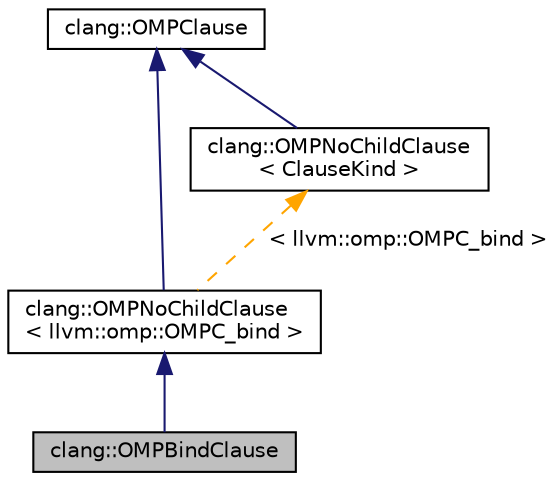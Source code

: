 digraph "clang::OMPBindClause"
{
 // LATEX_PDF_SIZE
  bgcolor="transparent";
  edge [fontname="Helvetica",fontsize="10",labelfontname="Helvetica",labelfontsize="10"];
  node [fontname="Helvetica",fontsize="10",shape=record];
  Node1 [label="clang::OMPBindClause",height=0.2,width=0.4,color="black", fillcolor="grey75", style="filled", fontcolor="black",tooltip="This represents 'bind' clause in the '#pragma omp ...' directives."];
  Node2 -> Node1 [dir="back",color="midnightblue",fontsize="10",style="solid",fontname="Helvetica"];
  Node2 [label="clang::OMPNoChildClause\l\< llvm::omp::OMPC_bind \>",height=0.2,width=0.4,color="black",URL="$structclang_1_1OMPNoChildClause.html",tooltip=" "];
  Node3 -> Node2 [dir="back",color="midnightblue",fontsize="10",style="solid",fontname="Helvetica"];
  Node3 [label="clang::OMPClause",height=0.2,width=0.4,color="black",URL="$classclang_1_1OMPClause.html",tooltip="This is a basic class for representing single OpenMP clause."];
  Node4 -> Node2 [dir="back",color="orange",fontsize="10",style="dashed",label=" \< llvm::omp::OMPC_bind \>" ,fontname="Helvetica"];
  Node4 [label="clang::OMPNoChildClause\l\< ClauseKind \>",height=0.2,width=0.4,color="black",URL="$structclang_1_1OMPNoChildClause.html",tooltip=" "];
  Node3 -> Node4 [dir="back",color="midnightblue",fontsize="10",style="solid",fontname="Helvetica"];
}
